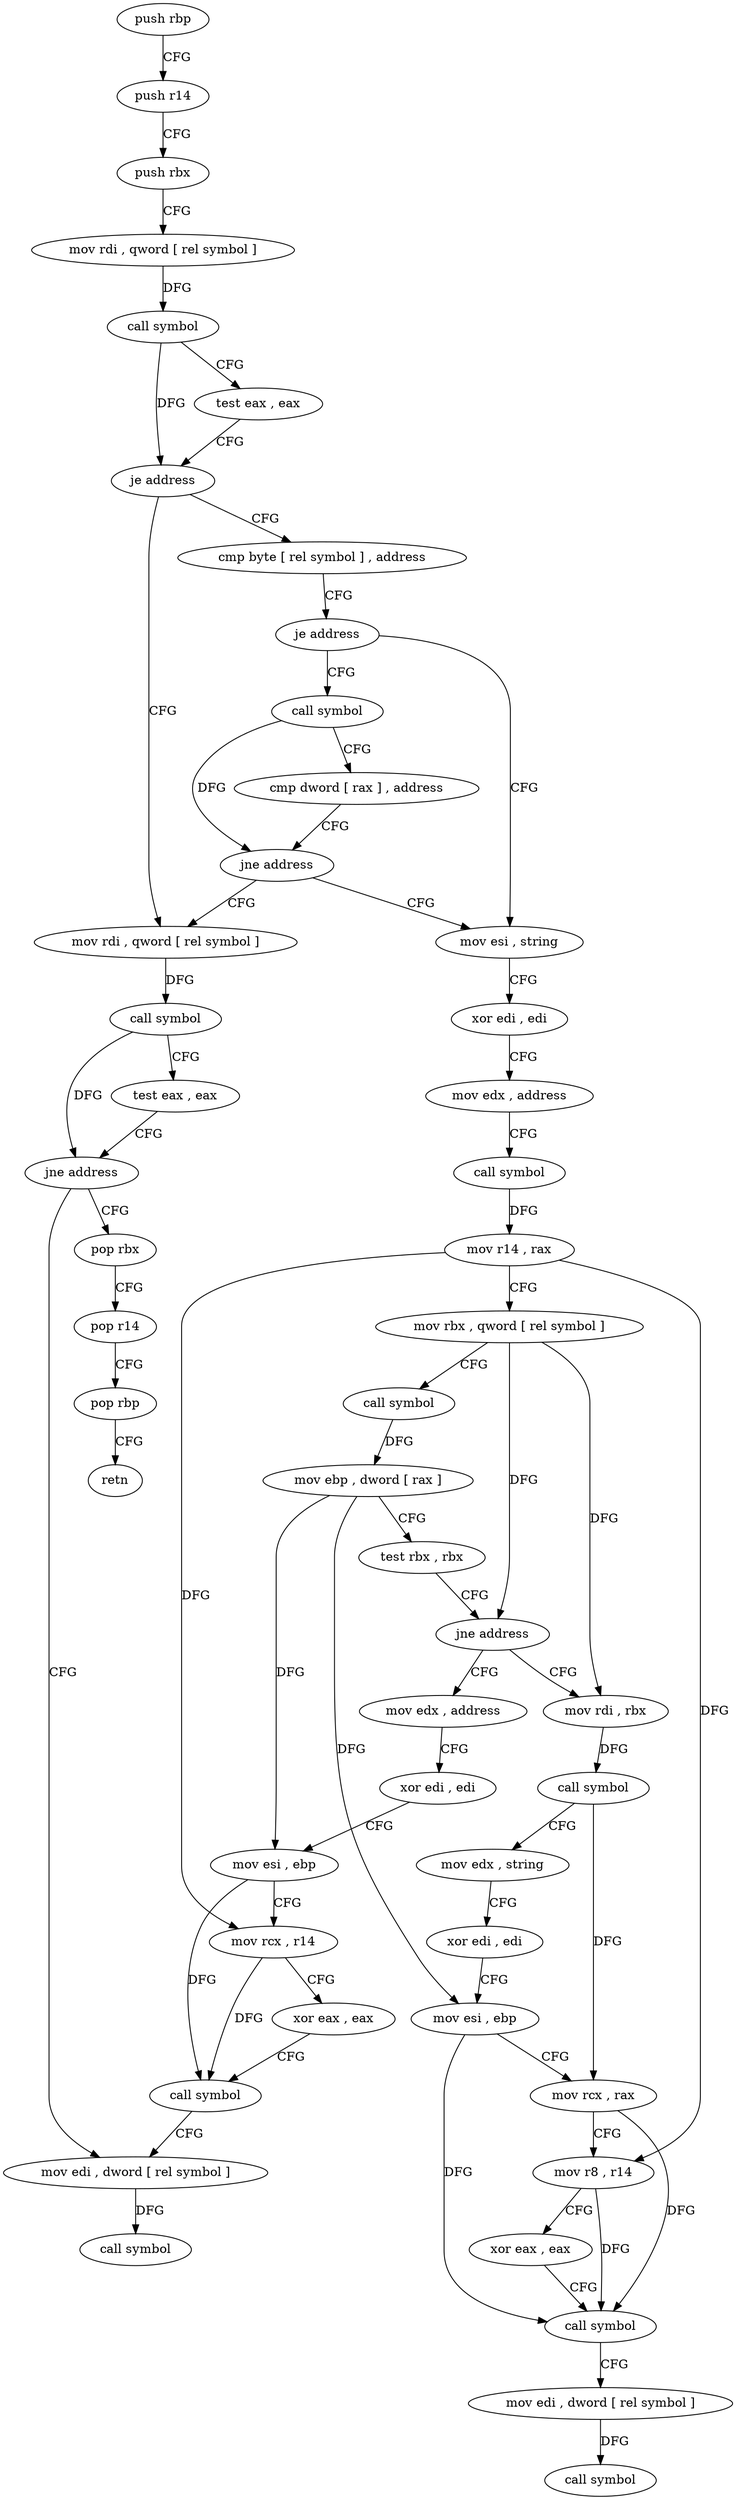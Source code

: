 digraph "func" {
"4205808" [label = "push rbp" ]
"4205809" [label = "push r14" ]
"4205811" [label = "push rbx" ]
"4205812" [label = "mov rdi , qword [ rel symbol ]" ]
"4205819" [label = "call symbol" ]
"4205824" [label = "test eax , eax" ]
"4205826" [label = "je address" ]
"4205847" [label = "mov rdi , qword [ rel symbol ]" ]
"4205828" [label = "cmp byte [ rel symbol ] , address" ]
"4205854" [label = "call symbol" ]
"4205859" [label = "test eax , eax" ]
"4205861" [label = "jne address" ]
"4205926" [label = "mov edi , dword [ rel symbol ]" ]
"4205863" [label = "pop rbx" ]
"4205835" [label = "je address" ]
"4205868" [label = "mov esi , string" ]
"4205837" [label = "call symbol" ]
"4205932" [label = "call symbol" ]
"4205864" [label = "pop r14" ]
"4205866" [label = "pop rbp" ]
"4205867" [label = "retn" ]
"4205873" [label = "xor edi , edi" ]
"4205875" [label = "mov edx , address" ]
"4205880" [label = "call symbol" ]
"4205885" [label = "mov r14 , rax" ]
"4205888" [label = "mov rbx , qword [ rel symbol ]" ]
"4205895" [label = "call symbol" ]
"4205900" [label = "mov ebp , dword [ rax ]" ]
"4205902" [label = "test rbx , rbx" ]
"4205905" [label = "jne address" ]
"4205937" [label = "mov rdi , rbx" ]
"4205907" [label = "mov edx , address" ]
"4205842" [label = "cmp dword [ rax ] , address" ]
"4205845" [label = "jne address" ]
"4205940" [label = "call symbol" ]
"4205945" [label = "mov edx , string" ]
"4205950" [label = "xor edi , edi" ]
"4205952" [label = "mov esi , ebp" ]
"4205954" [label = "mov rcx , rax" ]
"4205957" [label = "mov r8 , r14" ]
"4205960" [label = "xor eax , eax" ]
"4205962" [label = "call symbol" ]
"4205967" [label = "mov edi , dword [ rel symbol ]" ]
"4205973" [label = "call symbol" ]
"4205912" [label = "xor edi , edi" ]
"4205914" [label = "mov esi , ebp" ]
"4205916" [label = "mov rcx , r14" ]
"4205919" [label = "xor eax , eax" ]
"4205921" [label = "call symbol" ]
"4205808" -> "4205809" [ label = "CFG" ]
"4205809" -> "4205811" [ label = "CFG" ]
"4205811" -> "4205812" [ label = "CFG" ]
"4205812" -> "4205819" [ label = "DFG" ]
"4205819" -> "4205824" [ label = "CFG" ]
"4205819" -> "4205826" [ label = "DFG" ]
"4205824" -> "4205826" [ label = "CFG" ]
"4205826" -> "4205847" [ label = "CFG" ]
"4205826" -> "4205828" [ label = "CFG" ]
"4205847" -> "4205854" [ label = "DFG" ]
"4205828" -> "4205835" [ label = "CFG" ]
"4205854" -> "4205859" [ label = "CFG" ]
"4205854" -> "4205861" [ label = "DFG" ]
"4205859" -> "4205861" [ label = "CFG" ]
"4205861" -> "4205926" [ label = "CFG" ]
"4205861" -> "4205863" [ label = "CFG" ]
"4205926" -> "4205932" [ label = "DFG" ]
"4205863" -> "4205864" [ label = "CFG" ]
"4205835" -> "4205868" [ label = "CFG" ]
"4205835" -> "4205837" [ label = "CFG" ]
"4205868" -> "4205873" [ label = "CFG" ]
"4205837" -> "4205842" [ label = "CFG" ]
"4205837" -> "4205845" [ label = "DFG" ]
"4205864" -> "4205866" [ label = "CFG" ]
"4205866" -> "4205867" [ label = "CFG" ]
"4205873" -> "4205875" [ label = "CFG" ]
"4205875" -> "4205880" [ label = "CFG" ]
"4205880" -> "4205885" [ label = "DFG" ]
"4205885" -> "4205888" [ label = "CFG" ]
"4205885" -> "4205957" [ label = "DFG" ]
"4205885" -> "4205916" [ label = "DFG" ]
"4205888" -> "4205895" [ label = "CFG" ]
"4205888" -> "4205905" [ label = "DFG" ]
"4205888" -> "4205937" [ label = "DFG" ]
"4205895" -> "4205900" [ label = "DFG" ]
"4205900" -> "4205902" [ label = "CFG" ]
"4205900" -> "4205952" [ label = "DFG" ]
"4205900" -> "4205914" [ label = "DFG" ]
"4205902" -> "4205905" [ label = "CFG" ]
"4205905" -> "4205937" [ label = "CFG" ]
"4205905" -> "4205907" [ label = "CFG" ]
"4205937" -> "4205940" [ label = "DFG" ]
"4205907" -> "4205912" [ label = "CFG" ]
"4205842" -> "4205845" [ label = "CFG" ]
"4205845" -> "4205868" [ label = "CFG" ]
"4205845" -> "4205847" [ label = "CFG" ]
"4205940" -> "4205945" [ label = "CFG" ]
"4205940" -> "4205954" [ label = "DFG" ]
"4205945" -> "4205950" [ label = "CFG" ]
"4205950" -> "4205952" [ label = "CFG" ]
"4205952" -> "4205954" [ label = "CFG" ]
"4205952" -> "4205962" [ label = "DFG" ]
"4205954" -> "4205957" [ label = "CFG" ]
"4205954" -> "4205962" [ label = "DFG" ]
"4205957" -> "4205960" [ label = "CFG" ]
"4205957" -> "4205962" [ label = "DFG" ]
"4205960" -> "4205962" [ label = "CFG" ]
"4205962" -> "4205967" [ label = "CFG" ]
"4205967" -> "4205973" [ label = "DFG" ]
"4205912" -> "4205914" [ label = "CFG" ]
"4205914" -> "4205916" [ label = "CFG" ]
"4205914" -> "4205921" [ label = "DFG" ]
"4205916" -> "4205919" [ label = "CFG" ]
"4205916" -> "4205921" [ label = "DFG" ]
"4205919" -> "4205921" [ label = "CFG" ]
"4205921" -> "4205926" [ label = "CFG" ]
}
